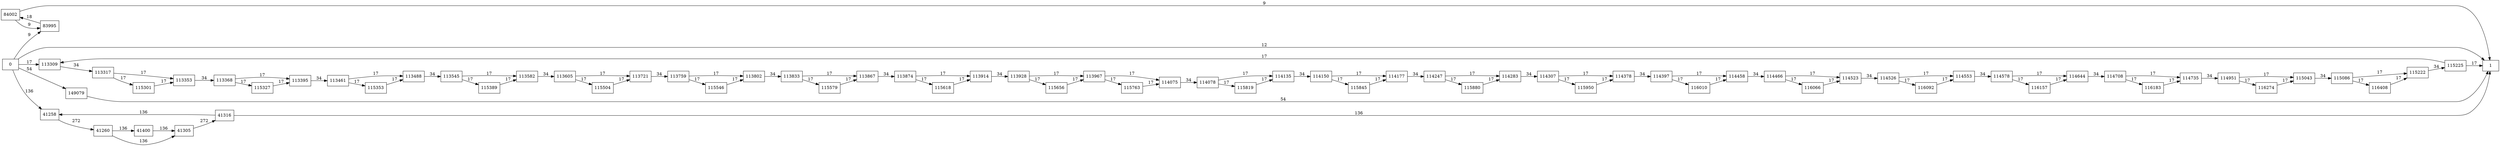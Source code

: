 digraph {
	graph [rankdir=LR]
	node [shape=rectangle]
	41258 -> 41260 [label=272]
	41260 -> 41305 [label=136]
	41260 -> 41400 [label=136]
	41305 -> 41316 [label=272]
	41316 -> 41258 [label=136]
	41316 -> 1 [label=136]
	41400 -> 41305 [label=136]
	83995 -> 84002 [label=18]
	84002 -> 83995 [label=9]
	84002 -> 1 [label=9]
	113309 -> 113317 [label=34]
	113317 -> 113353 [label=17]
	113317 -> 115301 [label=17]
	113353 -> 113368 [label=34]
	113368 -> 113395 [label=17]
	113368 -> 115327 [label=17]
	113395 -> 113461 [label=34]
	113461 -> 113488 [label=17]
	113461 -> 115353 [label=17]
	113488 -> 113545 [label=34]
	113545 -> 113582 [label=17]
	113545 -> 115389 [label=17]
	113582 -> 113605 [label=34]
	113605 -> 113721 [label=17]
	113605 -> 115504 [label=17]
	113721 -> 113759 [label=34]
	113759 -> 113802 [label=17]
	113759 -> 115546 [label=17]
	113802 -> 113833 [label=34]
	113833 -> 113867 [label=17]
	113833 -> 115579 [label=17]
	113867 -> 113874 [label=34]
	113874 -> 113914 [label=17]
	113874 -> 115618 [label=17]
	113914 -> 113928 [label=34]
	113928 -> 113967 [label=17]
	113928 -> 115656 [label=17]
	113967 -> 114075 [label=17]
	113967 -> 115763 [label=17]
	114075 -> 114078 [label=34]
	114078 -> 114135 [label=17]
	114078 -> 115819 [label=17]
	114135 -> 114150 [label=34]
	114150 -> 114177 [label=17]
	114150 -> 115845 [label=17]
	114177 -> 114247 [label=34]
	114247 -> 114283 [label=17]
	114247 -> 115880 [label=17]
	114283 -> 114307 [label=34]
	114307 -> 114378 [label=17]
	114307 -> 115950 [label=17]
	114378 -> 114397 [label=34]
	114397 -> 114458 [label=17]
	114397 -> 116010 [label=17]
	114458 -> 114466 [label=34]
	114466 -> 114523 [label=17]
	114466 -> 116066 [label=17]
	114523 -> 114526 [label=34]
	114526 -> 114553 [label=17]
	114526 -> 116092 [label=17]
	114553 -> 114578 [label=34]
	114578 -> 114644 [label=17]
	114578 -> 116157 [label=17]
	114644 -> 114708 [label=34]
	114708 -> 114735 [label=17]
	114708 -> 116183 [label=17]
	114735 -> 114951 [label=34]
	114951 -> 115043 [label=17]
	114951 -> 116274 [label=17]
	115043 -> 115086 [label=34]
	115086 -> 115222 [label=17]
	115086 -> 116408 [label=17]
	115222 -> 115225 [label=34]
	115225 -> 113309 [label=17]
	115225 -> 1 [label=17]
	115301 -> 113353 [label=17]
	115327 -> 113395 [label=17]
	115353 -> 113488 [label=17]
	115389 -> 113582 [label=17]
	115504 -> 113721 [label=17]
	115546 -> 113802 [label=17]
	115579 -> 113867 [label=17]
	115618 -> 113914 [label=17]
	115656 -> 113967 [label=17]
	115763 -> 114075 [label=17]
	115819 -> 114135 [label=17]
	115845 -> 114177 [label=17]
	115880 -> 114283 [label=17]
	115950 -> 114378 [label=17]
	116010 -> 114458 [label=17]
	116066 -> 114523 [label=17]
	116092 -> 114553 [label=17]
	116157 -> 114644 [label=17]
	116183 -> 114735 [label=17]
	116274 -> 115043 [label=17]
	116408 -> 115222 [label=17]
	149079 -> 1 [label=54]
	0 -> 1 [label=12]
	0 -> 41258 [label=136]
	0 -> 83995 [label=9]
	0 -> 113309 [label=17]
	0 -> 149079 [label=54]
}
